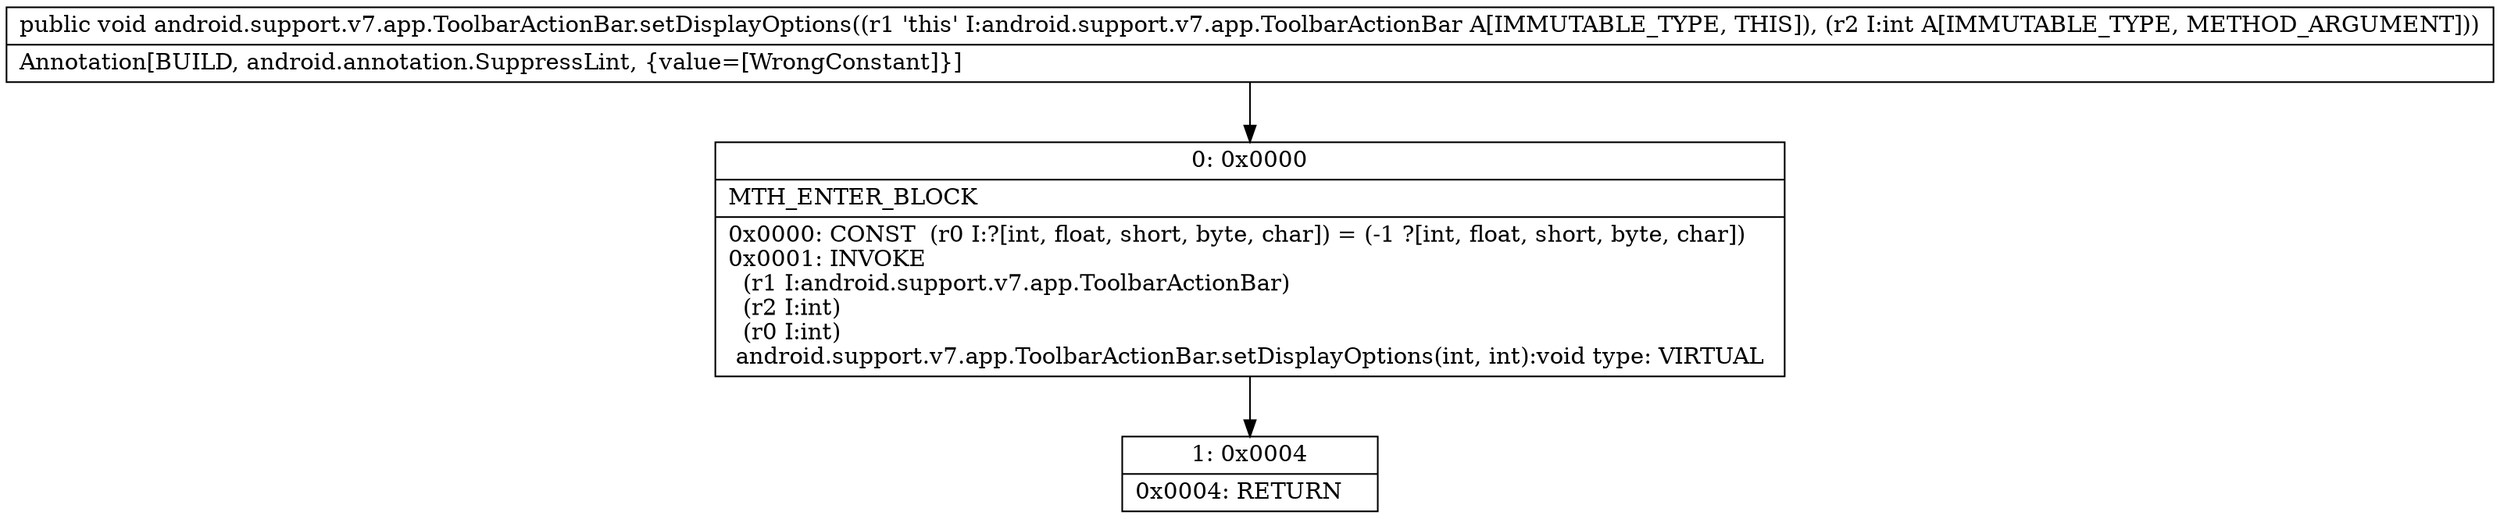 digraph "CFG forandroid.support.v7.app.ToolbarActionBar.setDisplayOptions(I)V" {
Node_0 [shape=record,label="{0\:\ 0x0000|MTH_ENTER_BLOCK\l|0x0000: CONST  (r0 I:?[int, float, short, byte, char]) = (\-1 ?[int, float, short, byte, char]) \l0x0001: INVOKE  \l  (r1 I:android.support.v7.app.ToolbarActionBar)\l  (r2 I:int)\l  (r0 I:int)\l android.support.v7.app.ToolbarActionBar.setDisplayOptions(int, int):void type: VIRTUAL \l}"];
Node_1 [shape=record,label="{1\:\ 0x0004|0x0004: RETURN   \l}"];
MethodNode[shape=record,label="{public void android.support.v7.app.ToolbarActionBar.setDisplayOptions((r1 'this' I:android.support.v7.app.ToolbarActionBar A[IMMUTABLE_TYPE, THIS]), (r2 I:int A[IMMUTABLE_TYPE, METHOD_ARGUMENT]))  | Annotation[BUILD, android.annotation.SuppressLint, \{value=[WrongConstant]\}]\l}"];
MethodNode -> Node_0;
Node_0 -> Node_1;
}

